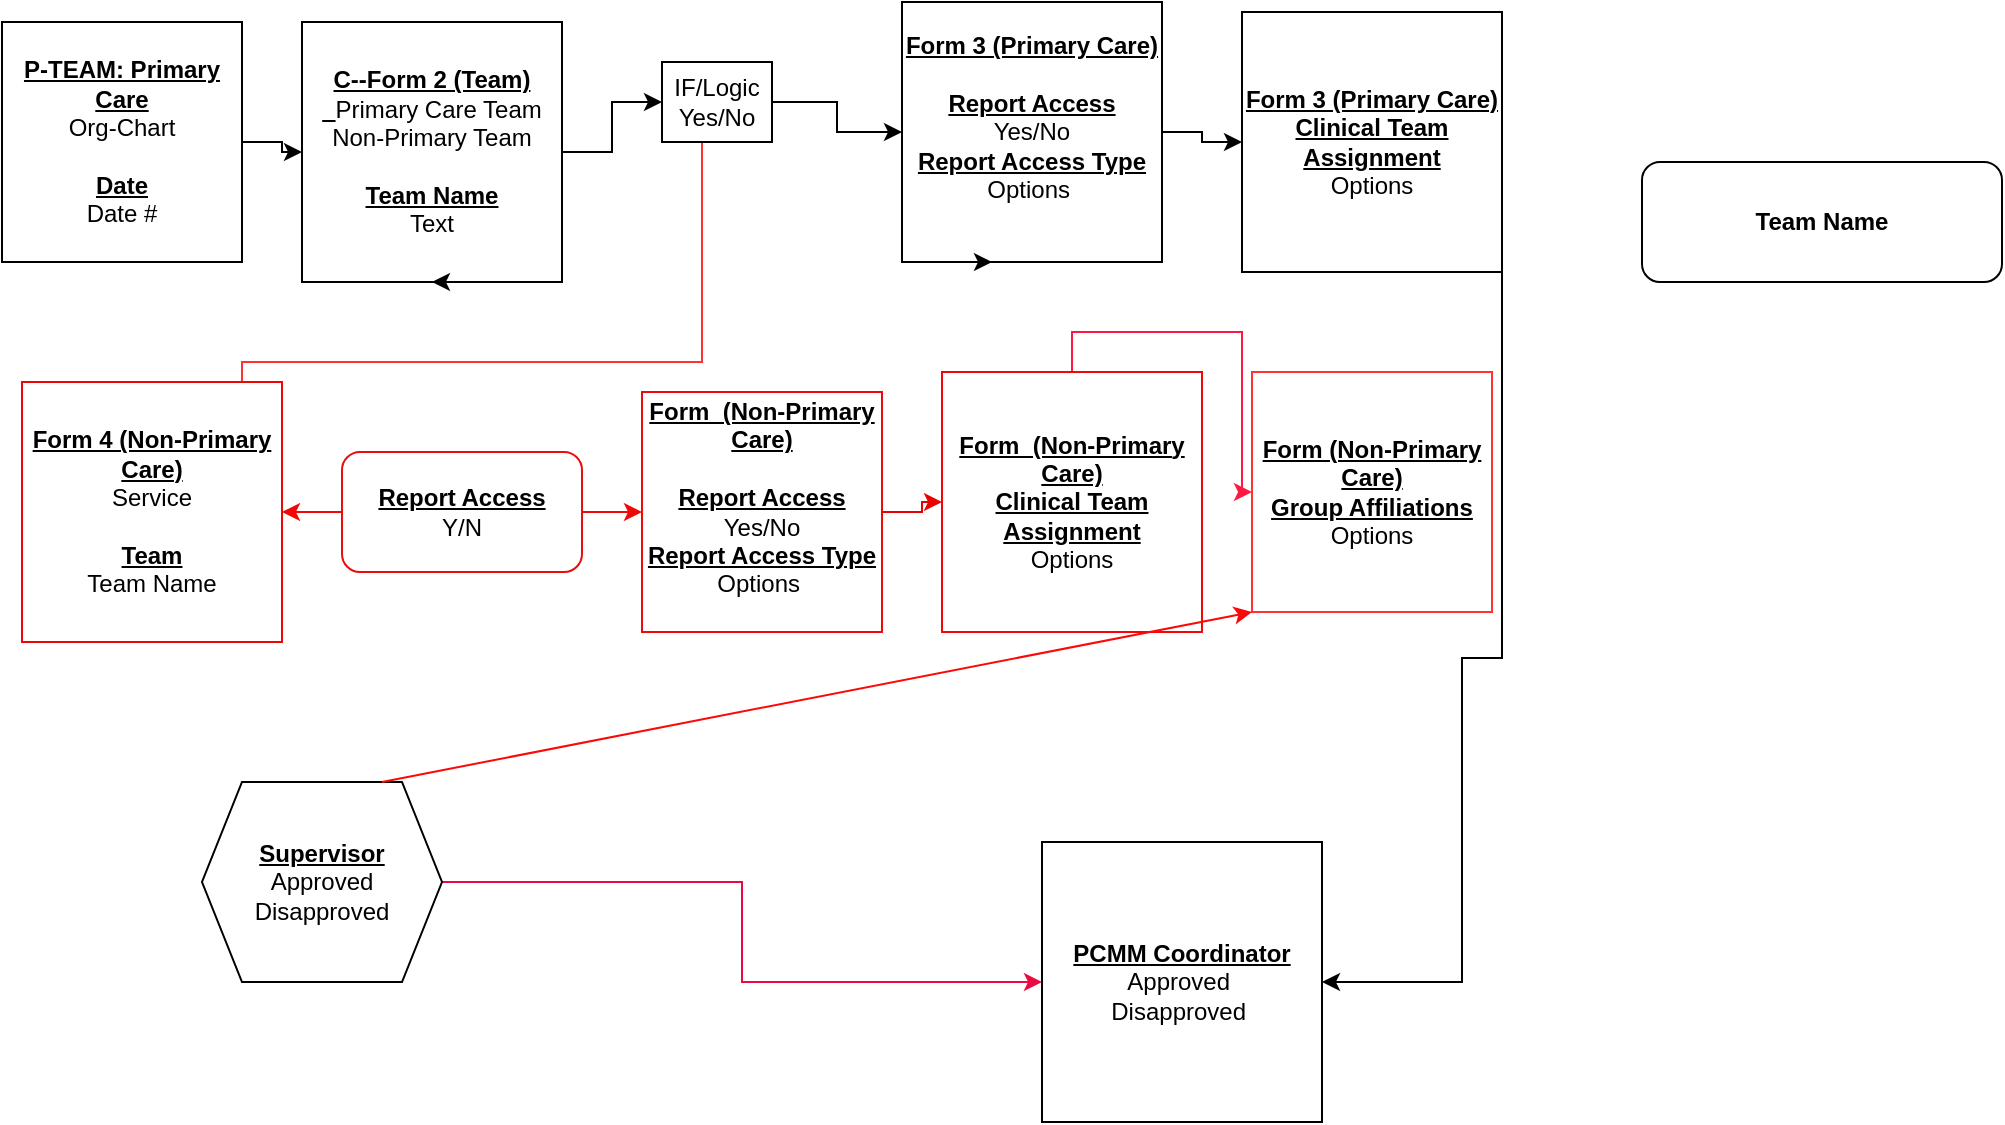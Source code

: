 <mxfile version="23.1.2" type="github">
  <diagram name="Page-1" id="QUF3VgHteG3-aB7-RYmX">
    <mxGraphModel dx="786" dy="703" grid="1" gridSize="10" guides="1" tooltips="1" connect="1" arrows="1" fold="1" page="1" pageScale="1" pageWidth="850" pageHeight="1100" math="0" shadow="0">
      <root>
        <mxCell id="0" />
        <mxCell id="1" parent="0" />
        <mxCell id="hk9qSbJ28wwmTuGZf1NL-4" value="" style="edgeStyle=orthogonalEdgeStyle;rounded=0;orthogonalLoop=1;jettySize=auto;html=1;" edge="1" parent="1" source="ED84nd0-sU7mBFTJm2k1-1" target="ED84nd0-sU7mBFTJm2k1-7">
          <mxGeometry relative="1" as="geometry" />
        </mxCell>
        <mxCell id="ED84nd0-sU7mBFTJm2k1-1" value="&lt;u style=&quot;font-weight: bold;&quot;&gt;P-TEAM: Primary Care&lt;/u&gt;&lt;br&gt;Org-Chart&lt;br&gt;&lt;br&gt;&lt;b&gt;&lt;u&gt;Date&lt;br&gt;&lt;/u&gt;&lt;/b&gt;Date #" style="whiteSpace=wrap;html=1;aspect=fixed;" parent="1" vertex="1">
          <mxGeometry y="10" width="120" height="120" as="geometry" />
        </mxCell>
        <mxCell id="hk9qSbJ28wwmTuGZf1NL-5" value="" style="edgeStyle=orthogonalEdgeStyle;rounded=0;orthogonalLoop=1;jettySize=auto;html=1;" edge="1" parent="1" source="ED84nd0-sU7mBFTJm2k1-7" target="f7CrRyMuiME1zi57L-nT-7">
          <mxGeometry relative="1" as="geometry" />
        </mxCell>
        <mxCell id="ED84nd0-sU7mBFTJm2k1-7" value="&lt;u style=&quot;font-weight: bold;&quot;&gt;C--Form 2 (Team)&lt;br&gt;&amp;nbsp;&amp;nbsp;&lt;/u&gt;Primary Care Team&lt;br&gt;Non-Primary Team&lt;br&gt;&lt;br&gt;&lt;b style=&quot;text-decoration-line: underline;&quot;&gt;Team Name&lt;/b&gt;&lt;br&gt;Text" style="whiteSpace=wrap;html=1;aspect=fixed;" parent="1" vertex="1">
          <mxGeometry x="150" y="10" width="130" height="130" as="geometry" />
        </mxCell>
        <mxCell id="hk9qSbJ28wwmTuGZf1NL-9" value="" style="edgeStyle=orthogonalEdgeStyle;rounded=0;orthogonalLoop=1;jettySize=auto;html=1;" edge="1" parent="1" source="ED84nd0-sU7mBFTJm2k1-13" target="hk9qSbJ28wwmTuGZf1NL-7">
          <mxGeometry relative="1" as="geometry" />
        </mxCell>
        <mxCell id="ED84nd0-sU7mBFTJm2k1-13" value="&lt;b style=&quot;text-decoration-line: underline;&quot;&gt;Form 3 (Primary Care)&lt;br&gt;&lt;/b&gt;&lt;br&gt;&lt;b&gt;&lt;u&gt;Report Access&lt;/u&gt;&lt;/b&gt;&lt;br&gt;Yes/No&lt;br&gt;&lt;b style=&quot;text-decoration-line: underline;&quot;&gt;Report Access Type&lt;/b&gt;&lt;br&gt;Options&amp;nbsp;&lt;br&gt;&lt;u style=&quot;font-weight: bold;&quot;&gt;&lt;br&gt;&lt;/u&gt;" style="whiteSpace=wrap;html=1;aspect=fixed;" parent="1" vertex="1">
          <mxGeometry x="450" width="130" height="130" as="geometry" />
        </mxCell>
        <mxCell id="hk9qSbJ28wwmTuGZf1NL-12" style="edgeStyle=orthogonalEdgeStyle;rounded=0;orthogonalLoop=1;jettySize=auto;html=1;entryX=0.5;entryY=1;entryDx=0;entryDy=0;strokeColor=#FF3333;" edge="1" parent="1">
          <mxGeometry relative="1" as="geometry">
            <mxPoint x="120" y="190" as="sourcePoint" />
            <mxPoint x="350" y="60" as="targetPoint" />
            <Array as="points">
              <mxPoint x="120" y="180" />
              <mxPoint x="350" y="180" />
            </Array>
          </mxGeometry>
        </mxCell>
        <mxCell id="ED84nd0-sU7mBFTJm2k1-15" value="&lt;b style=&quot;text-decoration-line: underline;&quot;&gt;Form 4 (Non-Primary Care)&lt;br&gt;&lt;/b&gt;Service&lt;br&gt;&lt;br&gt;&lt;b&gt;&lt;u&gt;Team&lt;/u&gt;&lt;/b&gt;&lt;br&gt;Team Name" style="whiteSpace=wrap;html=1;aspect=fixed;strokeColor=#f00505;" parent="1" vertex="1">
          <mxGeometry x="10" y="190" width="130" height="130" as="geometry" />
        </mxCell>
        <mxCell id="ED84nd0-sU7mBFTJm2k1-64" value="&lt;b style=&quot;text-decoration-line: underline;&quot;&gt;PCMM Coordinator&lt;/b&gt;&lt;br&gt;Approved&amp;nbsp;&lt;br&gt;Disapproved&amp;nbsp;" style="whiteSpace=wrap;html=1;aspect=fixed;" parent="1" vertex="1">
          <mxGeometry x="520" y="420" width="140" height="140" as="geometry" />
        </mxCell>
        <mxCell id="ED84nd0-sU7mBFTJm2k1-70" style="edgeStyle=orthogonalEdgeStyle;rounded=0;orthogonalLoop=1;jettySize=auto;html=1;exitX=0.75;exitY=1;exitDx=0;exitDy=0;entryX=0.5;entryY=1;entryDx=0;entryDy=0;" parent="1" source="ED84nd0-sU7mBFTJm2k1-7" target="ED84nd0-sU7mBFTJm2k1-7" edge="1">
          <mxGeometry relative="1" as="geometry" />
        </mxCell>
        <mxCell id="ED84nd0-sU7mBFTJm2k1-72" style="edgeStyle=orthogonalEdgeStyle;rounded=0;orthogonalLoop=1;jettySize=auto;html=1;exitX=0.25;exitY=1;exitDx=0;exitDy=0;entryX=0.346;entryY=1;entryDx=0;entryDy=0;entryPerimeter=0;" parent="1" source="ED84nd0-sU7mBFTJm2k1-13" target="ED84nd0-sU7mBFTJm2k1-13" edge="1">
          <mxGeometry relative="1" as="geometry" />
        </mxCell>
        <mxCell id="f7CrRyMuiME1zi57L-nT-6" value="&lt;b&gt;Team Name&lt;/b&gt;" style="rounded=1;whiteSpace=wrap;html=1;" parent="1" vertex="1">
          <mxGeometry x="820" y="80" width="180" height="60" as="geometry" />
        </mxCell>
        <mxCell id="hk9qSbJ28wwmTuGZf1NL-6" value="" style="edgeStyle=orthogonalEdgeStyle;rounded=0;orthogonalLoop=1;jettySize=auto;html=1;" edge="1" parent="1" source="f7CrRyMuiME1zi57L-nT-7" target="ED84nd0-sU7mBFTJm2k1-13">
          <mxGeometry relative="1" as="geometry" />
        </mxCell>
        <mxCell id="f7CrRyMuiME1zi57L-nT-7" value="IF/Logic &lt;br&gt;Yes/No" style="rounded=0;whiteSpace=wrap;html=1;" parent="1" vertex="1">
          <mxGeometry x="330" y="30" width="55" height="40" as="geometry" />
        </mxCell>
        <mxCell id="hk9qSbJ28wwmTuGZf1NL-15" value="" style="edgeStyle=orthogonalEdgeStyle;rounded=0;orthogonalLoop=1;jettySize=auto;html=1;strokeColor=#f20707;" edge="1" parent="1" source="ED84nd0-sU7mBFTJm2k1-24" target="ED84nd0-sU7mBFTJm2k1-15">
          <mxGeometry relative="1" as="geometry" />
        </mxCell>
        <mxCell id="hk9qSbJ28wwmTuGZf1NL-19" value="" style="edgeStyle=orthogonalEdgeStyle;rounded=0;orthogonalLoop=1;jettySize=auto;html=1;strokeColor=#f20707;" edge="1" parent="1" source="ED84nd0-sU7mBFTJm2k1-24" target="hk9qSbJ28wwmTuGZf1NL-17">
          <mxGeometry relative="1" as="geometry" />
        </mxCell>
        <mxCell id="ED84nd0-sU7mBFTJm2k1-24" value="&lt;b style=&quot;text-decoration-line: underline;&quot;&gt;Report Access&lt;/b&gt;&lt;br&gt;Y/N" style="rounded=1;whiteSpace=wrap;html=1;strokeColor=#ed0c0c;" parent="1" vertex="1">
          <mxGeometry x="170" y="225" width="120" height="60" as="geometry" />
        </mxCell>
        <mxCell id="hk9qSbJ28wwmTuGZf1NL-40" style="edgeStyle=orthogonalEdgeStyle;rounded=0;orthogonalLoop=1;jettySize=auto;html=1;exitX=1;exitY=1;exitDx=0;exitDy=0;" edge="1" parent="1" source="hk9qSbJ28wwmTuGZf1NL-7" target="ED84nd0-sU7mBFTJm2k1-64">
          <mxGeometry relative="1" as="geometry">
            <mxPoint x="690" y="520" as="targetPoint" />
            <Array as="points">
              <mxPoint x="750" y="328" />
              <mxPoint x="730" y="328" />
              <mxPoint x="730" y="490" />
            </Array>
          </mxGeometry>
        </mxCell>
        <mxCell id="hk9qSbJ28wwmTuGZf1NL-7" value="&lt;b style=&quot;text-decoration-line: underline;&quot;&gt;Form 3 (Primary Care)&lt;/b&gt;&lt;br&gt;&lt;b&gt;&lt;u&gt;Clinical Team Assignment&lt;/u&gt;&lt;/b&gt;&lt;br&gt;Options&lt;br&gt;" style="whiteSpace=wrap;html=1;aspect=fixed;" vertex="1" parent="1">
          <mxGeometry x="620" y="5" width="130" height="130" as="geometry" />
        </mxCell>
        <mxCell id="hk9qSbJ28wwmTuGZf1NL-21" value="" style="edgeStyle=orthogonalEdgeStyle;rounded=0;orthogonalLoop=1;jettySize=auto;html=1;strokeColor=#e90101;" edge="1" parent="1" source="hk9qSbJ28wwmTuGZf1NL-17" target="hk9qSbJ28wwmTuGZf1NL-20">
          <mxGeometry relative="1" as="geometry" />
        </mxCell>
        <mxCell id="hk9qSbJ28wwmTuGZf1NL-17" value="&lt;b style=&quot;text-decoration-line: underline;&quot;&gt;Form&amp;nbsp; (Non-Primary Care)&lt;br&gt;&lt;/b&gt;&lt;br&gt;&lt;b&gt;&lt;u&gt;Report Access&lt;/u&gt;&lt;/b&gt;&lt;br&gt;Yes/No&lt;br&gt;&lt;b style=&quot;text-decoration-line: underline;&quot;&gt;Report Access Type&lt;/b&gt;&lt;br&gt;Options&amp;nbsp;&lt;br&gt;&lt;u style=&quot;font-weight: bold;&quot;&gt;&lt;br&gt;&lt;/u&gt;" style="whiteSpace=wrap;html=1;aspect=fixed;strokeColor=#f10909;" vertex="1" parent="1">
          <mxGeometry x="320" y="195" width="120" height="120" as="geometry" />
        </mxCell>
        <mxCell id="hk9qSbJ28wwmTuGZf1NL-27" value="" style="edgeStyle=orthogonalEdgeStyle;rounded=0;orthogonalLoop=1;jettySize=auto;html=1;strokeColor=#FF1940;" edge="1" parent="1" source="hk9qSbJ28wwmTuGZf1NL-20" target="hk9qSbJ28wwmTuGZf1NL-22">
          <mxGeometry relative="1" as="geometry">
            <Array as="points">
              <mxPoint x="535" y="165" />
              <mxPoint x="620" y="165" />
            </Array>
          </mxGeometry>
        </mxCell>
        <mxCell id="hk9qSbJ28wwmTuGZf1NL-20" value="&lt;b style=&quot;text-decoration-line: underline;&quot;&gt;Form&amp;nbsp; (Non-Primary Care)&lt;/b&gt;&lt;br&gt;&lt;b&gt;&lt;u&gt;Clinical Team Assignment&lt;/u&gt;&lt;/b&gt;&lt;br&gt;Options" style="whiteSpace=wrap;html=1;aspect=fixed;strokeColor=#f50505;" vertex="1" parent="1">
          <mxGeometry x="470" y="185" width="130" height="130" as="geometry" />
        </mxCell>
        <mxCell id="hk9qSbJ28wwmTuGZf1NL-22" value="&lt;b style=&quot;text-decoration-line: underline;&quot;&gt;Form (Non-Primary Care)&lt;/b&gt;&lt;br&gt;&lt;u style=&quot;&quot;&gt;&lt;b&gt;Group Affiliations&lt;/b&gt;&lt;br&gt;&lt;/u&gt;Options" style="whiteSpace=wrap;html=1;aspect=fixed;strokeColor=#FF3333;" vertex="1" parent="1">
          <mxGeometry x="625" y="185" width="120" height="120" as="geometry" />
        </mxCell>
        <mxCell id="hk9qSbJ28wwmTuGZf1NL-23" style="edgeStyle=orthogonalEdgeStyle;rounded=0;orthogonalLoop=1;jettySize=auto;html=1;exitX=0.5;exitY=1;exitDx=0;exitDy=0;" edge="1" parent="1" source="ED84nd0-sU7mBFTJm2k1-15" target="ED84nd0-sU7mBFTJm2k1-15">
          <mxGeometry relative="1" as="geometry" />
        </mxCell>
        <mxCell id="hk9qSbJ28wwmTuGZf1NL-26" style="edgeStyle=orthogonalEdgeStyle;rounded=0;orthogonalLoop=1;jettySize=auto;html=1;exitX=0.5;exitY=1;exitDx=0;exitDy=0;" edge="1" parent="1" source="hk9qSbJ28wwmTuGZf1NL-17" target="hk9qSbJ28wwmTuGZf1NL-17">
          <mxGeometry relative="1" as="geometry" />
        </mxCell>
        <mxCell id="hk9qSbJ28wwmTuGZf1NL-33" style="edgeStyle=orthogonalEdgeStyle;rounded=0;orthogonalLoop=1;jettySize=auto;html=1;strokeColor=#ec0941;" edge="1" parent="1" source="ED84nd0-sU7mBFTJm2k1-62" target="ED84nd0-sU7mBFTJm2k1-64">
          <mxGeometry relative="1" as="geometry" />
        </mxCell>
        <mxCell id="ED84nd0-sU7mBFTJm2k1-62" value="&lt;u style=&quot;font-weight: bold;&quot;&gt;Supervisor&lt;/u&gt;&lt;br&gt;Approved&lt;br&gt;Disapproved" style="shape=hexagon;perimeter=hexagonPerimeter2;whiteSpace=wrap;html=1;fixedSize=1;" parent="1" vertex="1">
          <mxGeometry x="100" y="390" width="120" height="100" as="geometry" />
        </mxCell>
        <mxCell id="hk9qSbJ28wwmTuGZf1NL-39" value="" style="endArrow=classic;html=1;rounded=0;entryX=0;entryY=1;entryDx=0;entryDy=0;strokeColor=#fb0909;" edge="1" parent="1" target="hk9qSbJ28wwmTuGZf1NL-22">
          <mxGeometry width="50" height="50" relative="1" as="geometry">
            <mxPoint x="190" y="390" as="sourcePoint" />
            <mxPoint x="240" y="340" as="targetPoint" />
          </mxGeometry>
        </mxCell>
      </root>
    </mxGraphModel>
  </diagram>
</mxfile>
